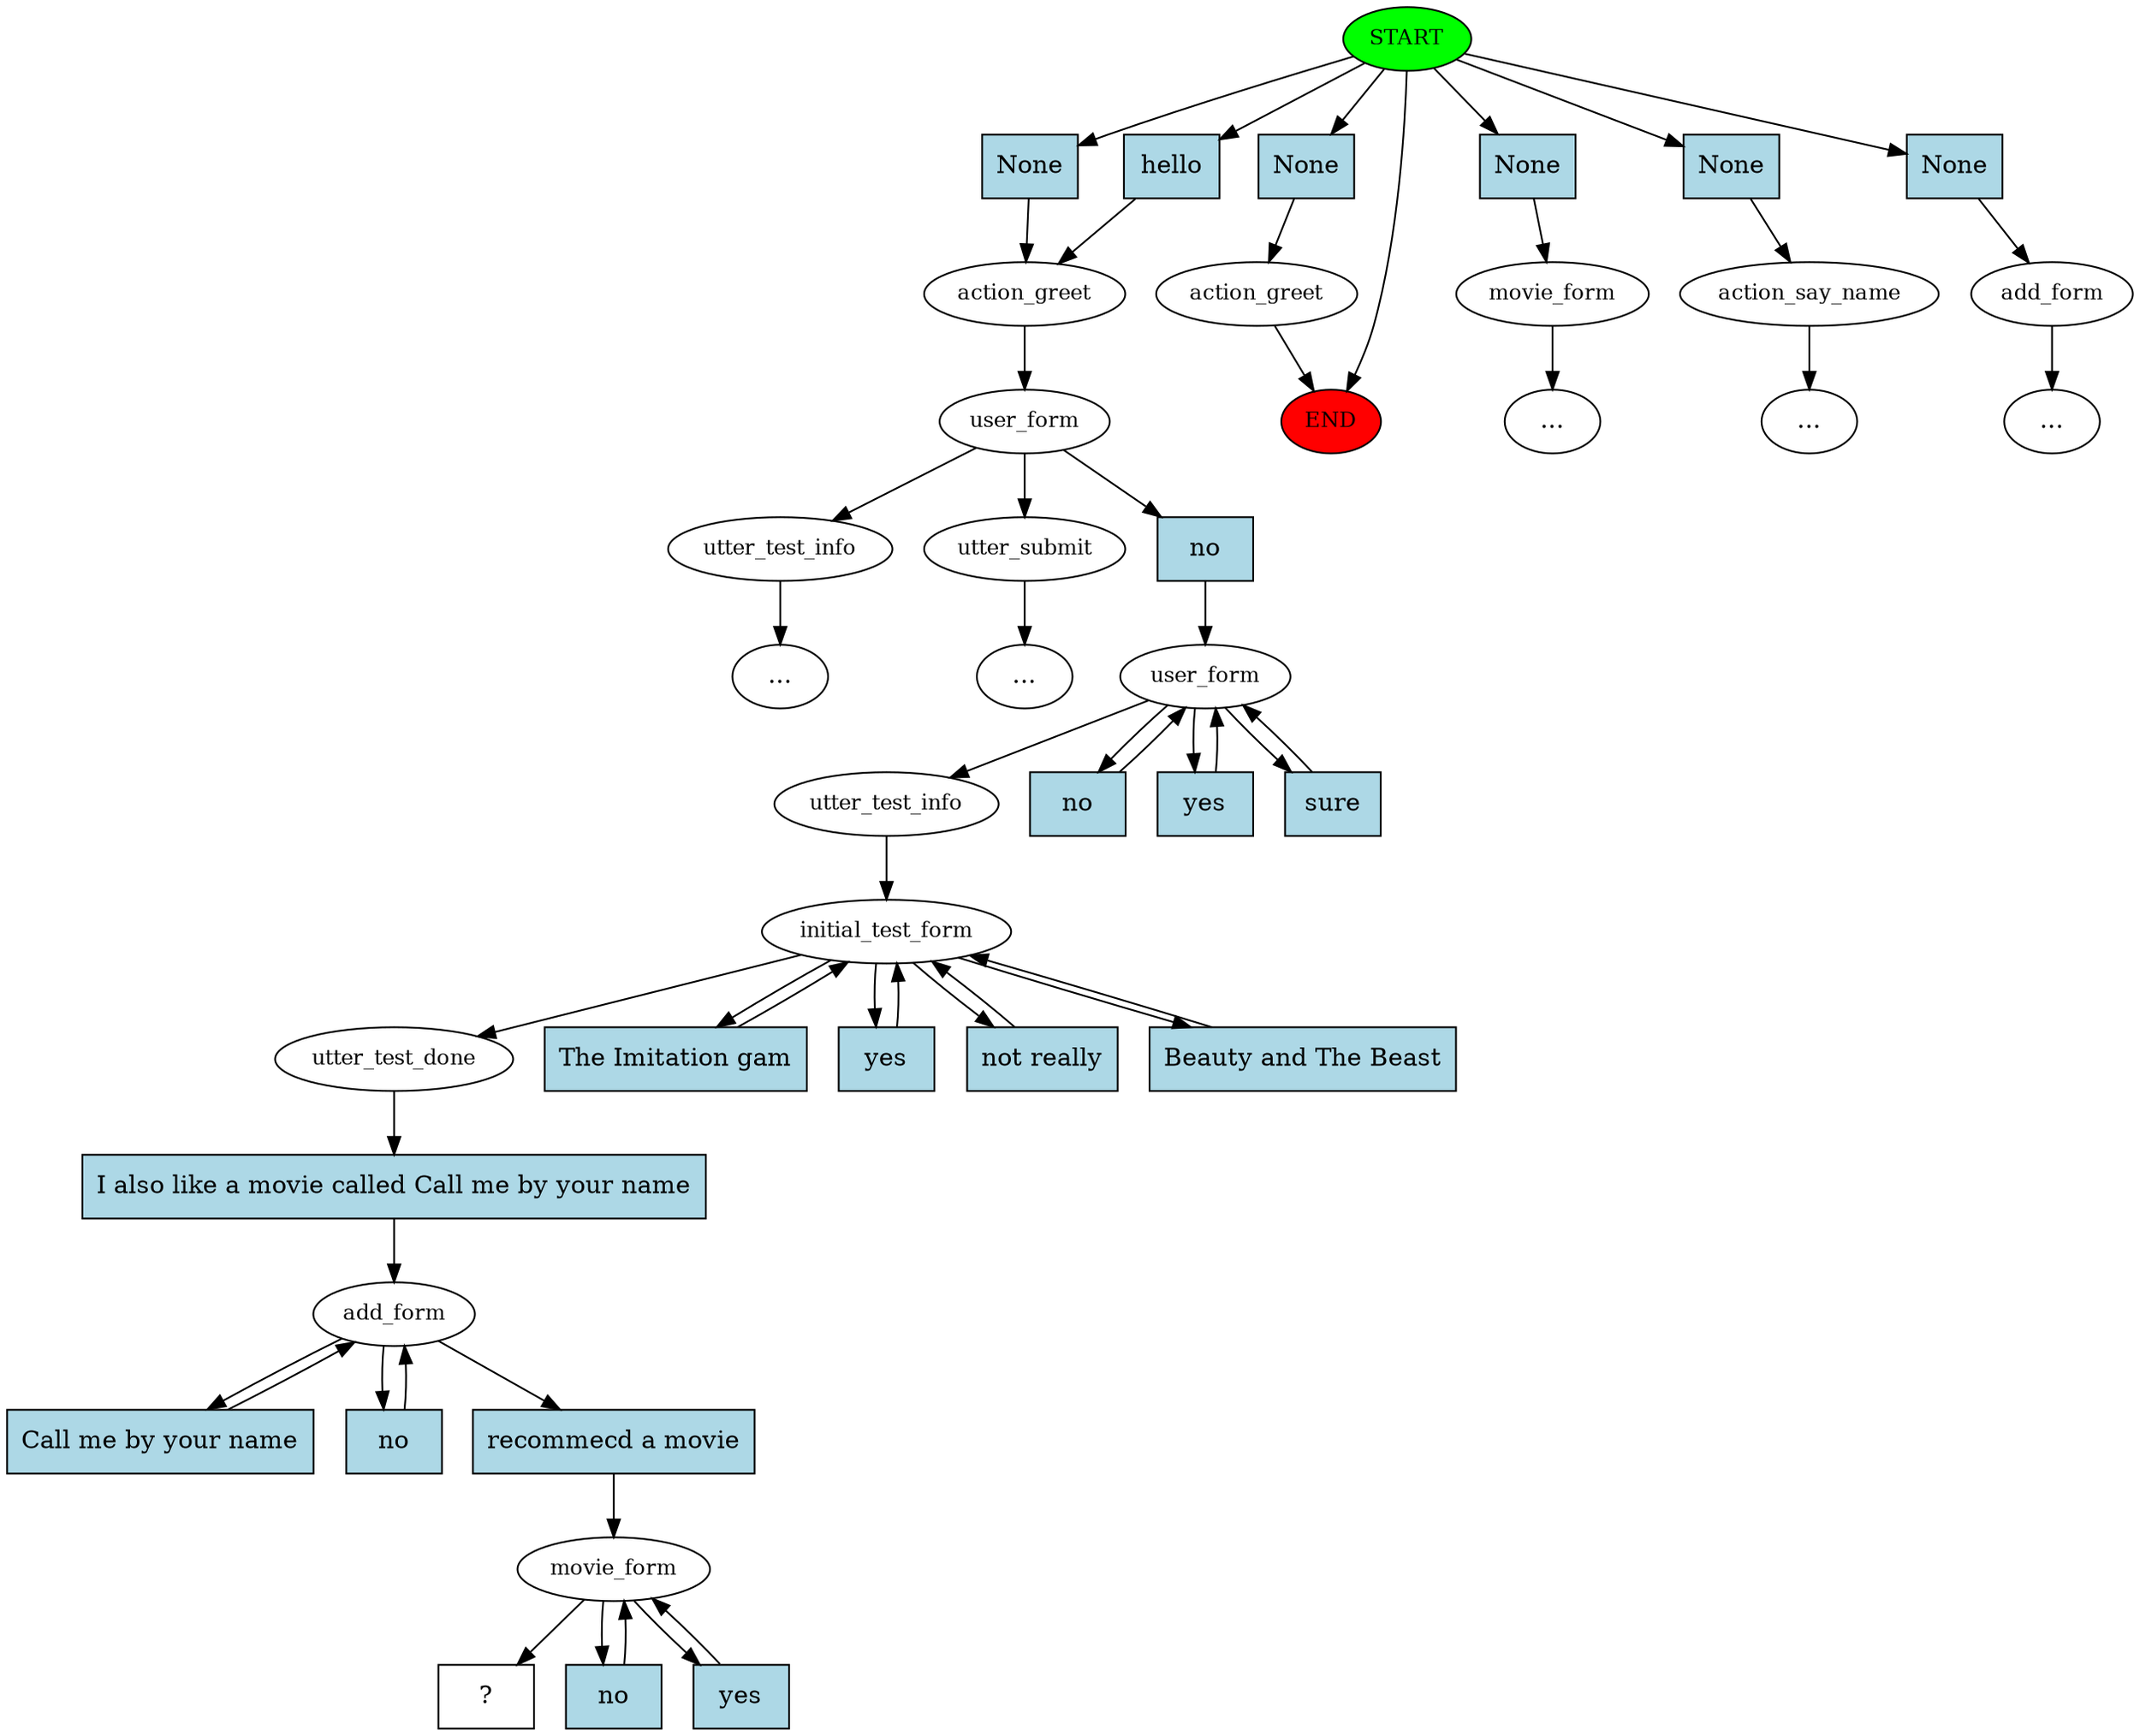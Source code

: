 digraph  {
0 [class="start active", fillcolor=green, fontsize=12, label=START, style=filled];
"-1" [class=end, fillcolor=red, fontsize=12, label=END, style=filled];
1 [class=active, fontsize=12, label=action_greet];
2 [class=active, fontsize=12, label=user_form];
3 [class="", fontsize=12, label=utter_test_info];
9 [class="", fontsize=12, label=utter_submit];
"-5" [class=ellipsis, label="..."];
10 [class="", fontsize=12, label=movie_form];
"-6" [class=ellipsis, label="..."];
"-7" [class=ellipsis, label="..."];
14 [class="", fontsize=12, label=action_greet];
15 [class="", fontsize=12, label=action_say_name];
"-8" [class=ellipsis, label="..."];
16 [class="", fontsize=12, label=add_form];
"-9" [class=ellipsis, label="..."];
19 [class=active, fontsize=12, label=user_form];
24 [class=active, fontsize=12, label=utter_test_info];
25 [class=active, fontsize=12, label=initial_test_form];
35 [class=active, fontsize=12, label=utter_test_done];
36 [class=active, fontsize=12, label=add_form];
39 [class=active, fontsize=12, label=movie_form];
42 [class="intent dashed active", label="  ?  ", shape=rect];
43 [class=intent, fillcolor=lightblue, label=None, shape=rect, style=filled];
44 [class="intent active", fillcolor=lightblue, label=hello, shape=rect, style=filled];
45 [class=intent, fillcolor=lightblue, label=None, shape=rect, style=filled];
46 [class=intent, fillcolor=lightblue, label=None, shape=rect, style=filled];
47 [class=intent, fillcolor=lightblue, label=None, shape=rect, style=filled];
48 [class=intent, fillcolor=lightblue, label=None, shape=rect, style=filled];
49 [class="intent active", fillcolor=lightblue, label=no, shape=rect, style=filled];
50 [class="intent active", fillcolor=lightblue, label=no, shape=rect, style=filled];
51 [class="intent active", fillcolor=lightblue, label=yes, shape=rect, style=filled];
52 [class="intent active", fillcolor=lightblue, label=sure, shape=rect, style=filled];
53 [class="intent active", fillcolor=lightblue, label="The Imitation gam", shape=rect, style=filled];
54 [class="intent active", fillcolor=lightblue, label=yes, shape=rect, style=filled];
55 [class="intent active", fillcolor=lightblue, label="not really", shape=rect, style=filled];
56 [class="intent active", fillcolor=lightblue, label="Beauty and The Beast", shape=rect, style=filled];
57 [class="intent active", fillcolor=lightblue, label="I also like a movie called Call me by your name", shape=rect, style=filled];
58 [class="intent active", fillcolor=lightblue, label="Call me by your name", shape=rect, style=filled];
59 [class="intent active", fillcolor=lightblue, label=no, shape=rect, style=filled];
60 [class="intent active", fillcolor=lightblue, label="recommecd a movie", shape=rect, style=filled];
61 [class="intent active", fillcolor=lightblue, label=no, shape=rect, style=filled];
62 [class="intent active", fillcolor=lightblue, label=yes, shape=rect, style=filled];
0 -> "-1"  [class="", key=NONE, label=""];
0 -> 43  [class="", key=0];
0 -> 44  [class=active, key=0];
0 -> 45  [class="", key=0];
0 -> 46  [class="", key=0];
0 -> 47  [class="", key=0];
0 -> 48  [class="", key=0];
1 -> 2  [class=active, key=NONE, label=""];
2 -> 3  [class="", key=NONE, label=""];
2 -> 9  [class="", key=NONE, label=""];
2 -> 49  [class=active, key=0];
3 -> "-7"  [class="", key=NONE, label=""];
9 -> "-5"  [class="", key=NONE, label=""];
10 -> "-6"  [class="", key=NONE, label=""];
14 -> "-1"  [class="", key=NONE, label=""];
15 -> "-8"  [class="", key=NONE, label=""];
16 -> "-9"  [class="", key=NONE, label=""];
19 -> 24  [class=active, key=NONE, label=""];
19 -> 50  [class=active, key=0];
19 -> 51  [class=active, key=0];
19 -> 52  [class=active, key=0];
24 -> 25  [class=active, key=NONE, label=""];
25 -> 35  [class=active, key=NONE, label=""];
25 -> 53  [class=active, key=0];
25 -> 54  [class=active, key=0];
25 -> 55  [class=active, key=0];
25 -> 56  [class=active, key=0];
35 -> 57  [class=active, key=0];
36 -> 58  [class=active, key=0];
36 -> 59  [class=active, key=0];
36 -> 60  [class=active, key=0];
39 -> 42  [class=active, key=NONE, label=""];
39 -> 61  [class=active, key=0];
39 -> 62  [class=active, key=0];
43 -> 1  [class="", key=0];
44 -> 1  [class=active, key=0];
45 -> 10  [class="", key=0];
46 -> 14  [class="", key=0];
47 -> 15  [class="", key=0];
48 -> 16  [class="", key=0];
49 -> 19  [class=active, key=0];
50 -> 19  [class=active, key=0];
51 -> 19  [class=active, key=0];
52 -> 19  [class=active, key=0];
53 -> 25  [class=active, key=0];
54 -> 25  [class=active, key=0];
55 -> 25  [class=active, key=0];
56 -> 25  [class=active, key=0];
57 -> 36  [class=active, key=0];
58 -> 36  [class=active, key=0];
59 -> 36  [class=active, key=0];
60 -> 39  [class=active, key=0];
61 -> 39  [class=active, key=0];
62 -> 39  [class=active, key=0];
}
